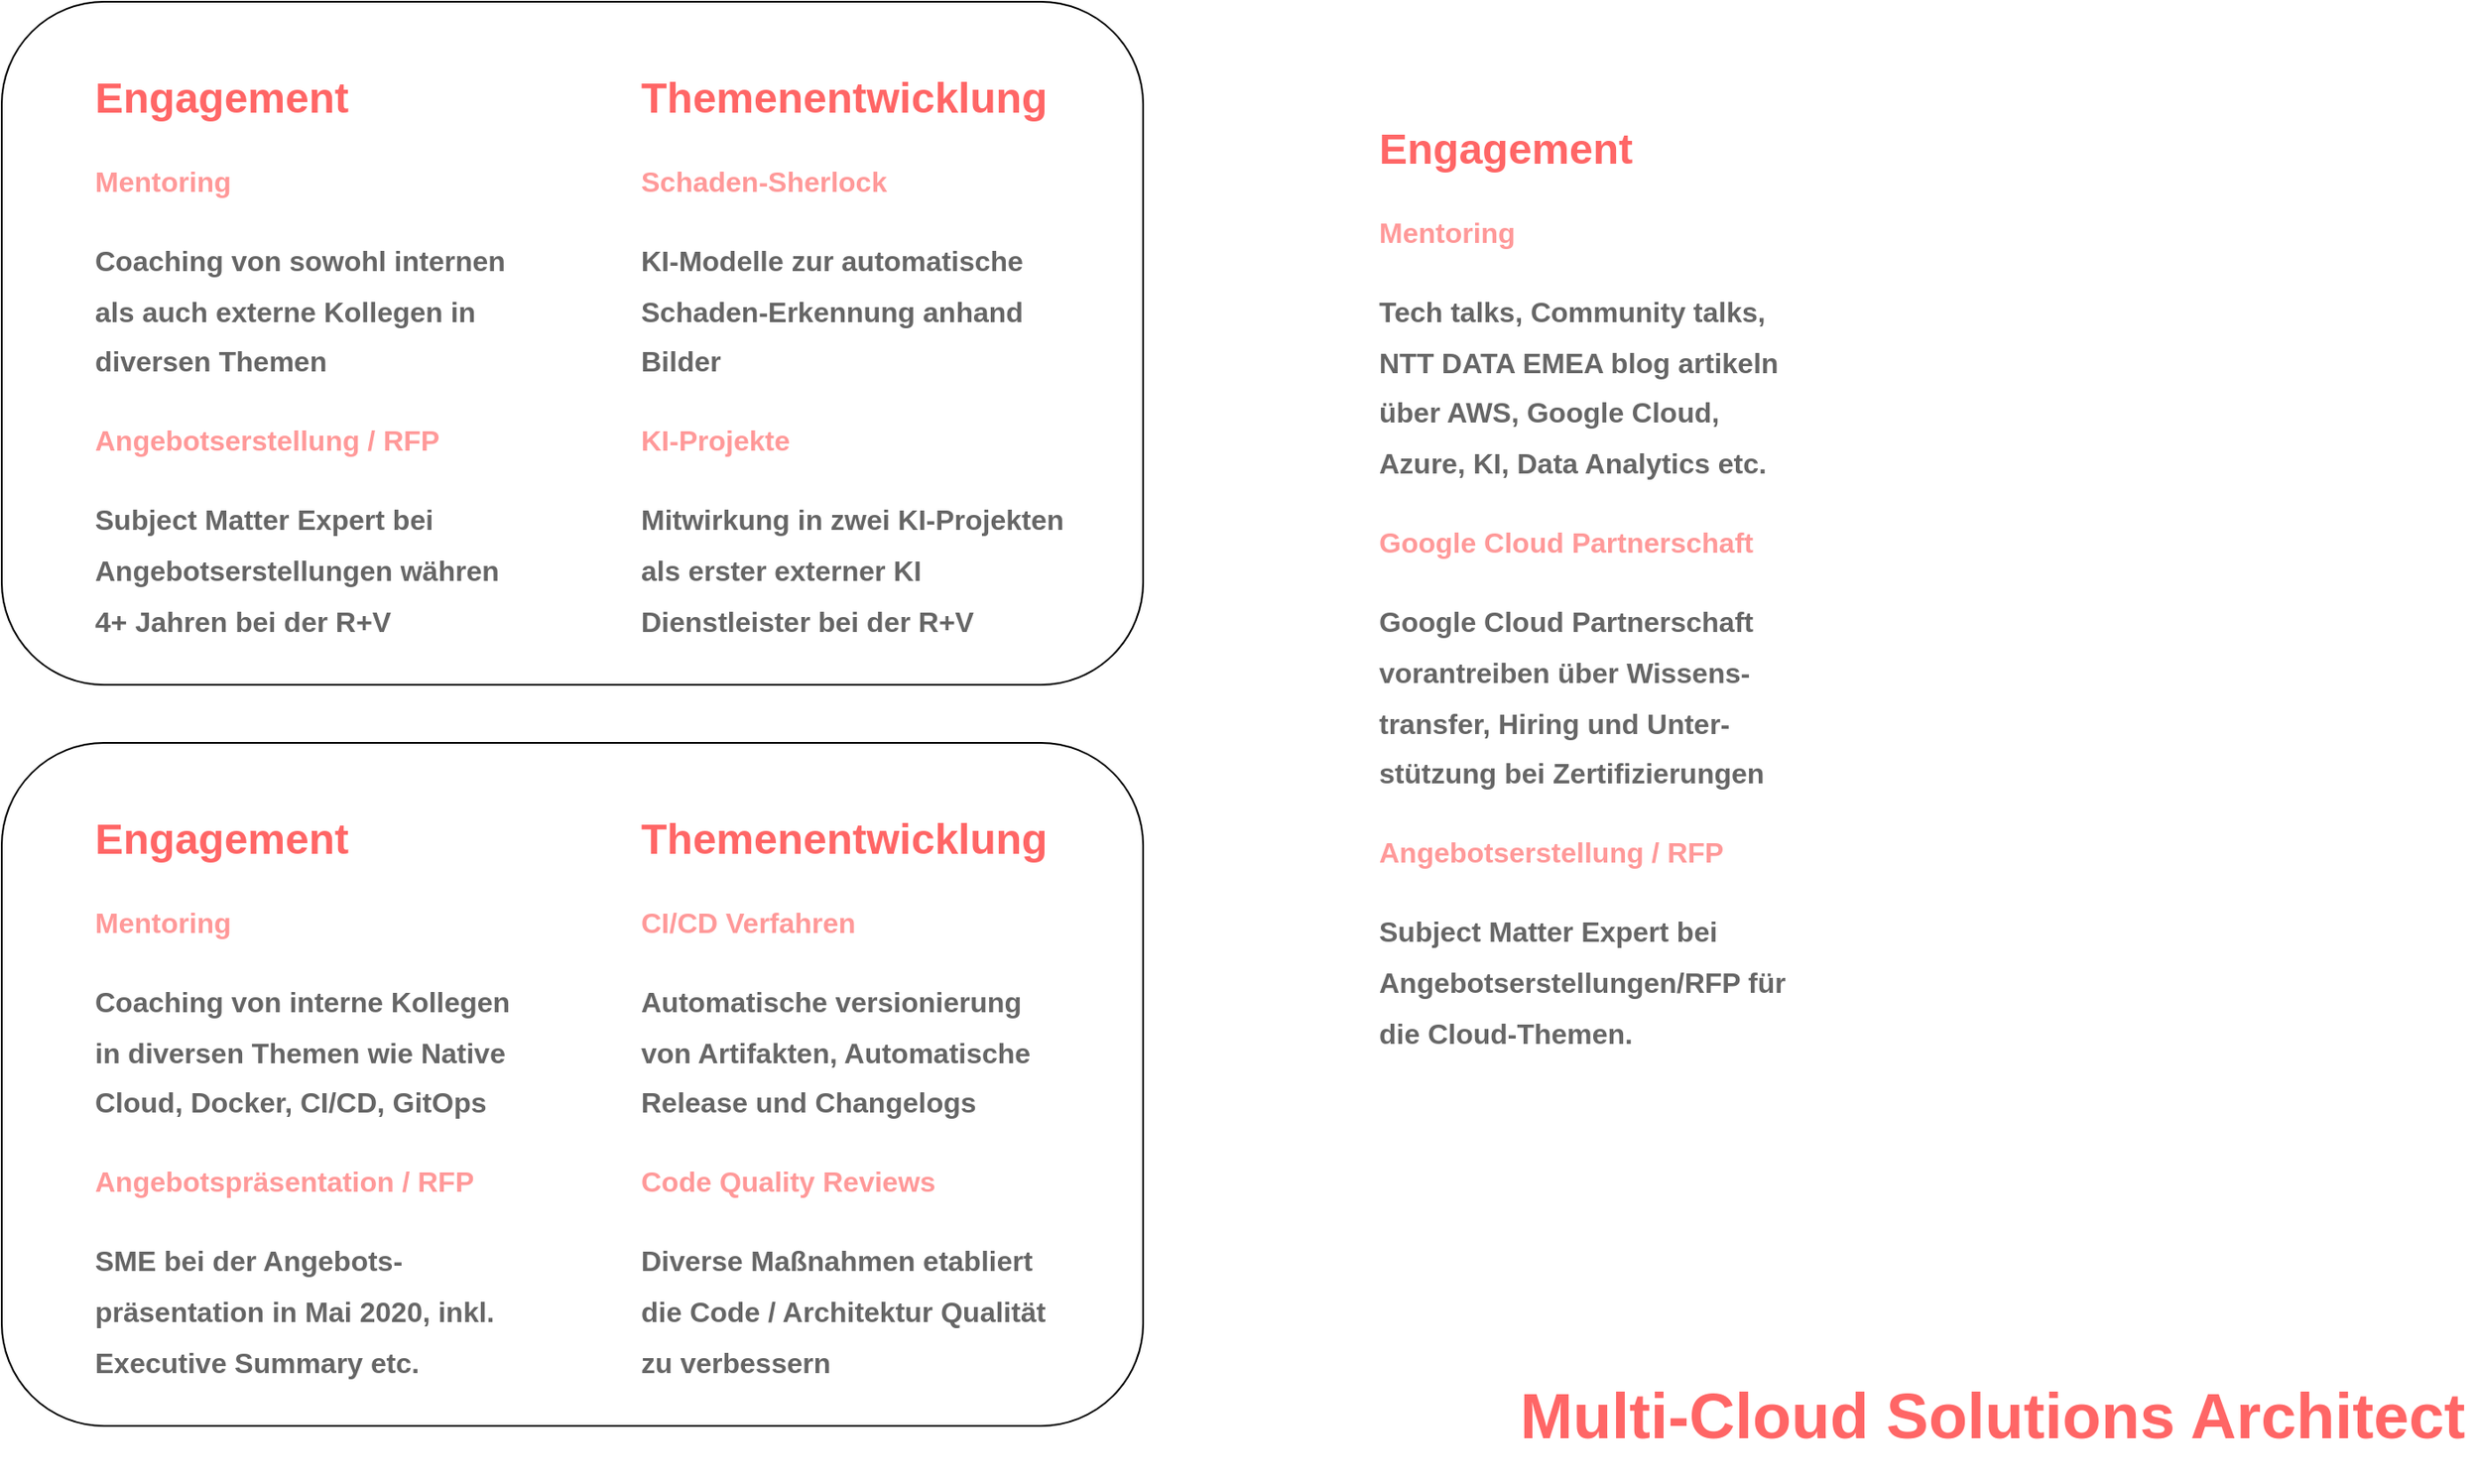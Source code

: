 <mxfile version="13.4.1" type="github">
  <diagram id="cE_NSa8QyI1WMCDkIsqq" name="Page-1">
    <mxGraphModel dx="622" dy="713" grid="0" gridSize="10" guides="1" tooltips="1" connect="1" arrows="1" fold="1" page="0" pageScale="1" pageWidth="827" pageHeight="1169" math="0" shadow="0">
      <root>
        <mxCell id="0" />
        <mxCell id="1" parent="0" />
        <mxCell id="cU7b3j9YrC26auSPxf-I-5" value="" style="group" vertex="1" connectable="0" parent="1">
          <mxGeometry x="908" y="83" width="648" height="388" as="geometry" />
        </mxCell>
        <mxCell id="cU7b3j9YrC26auSPxf-I-3" value="" style="rounded=1;whiteSpace=wrap;html=1;" vertex="1" parent="cU7b3j9YrC26auSPxf-I-5">
          <mxGeometry width="648" height="388" as="geometry" />
        </mxCell>
        <mxCell id="cU7b3j9YrC26auSPxf-I-2" value="" style="group" vertex="1" connectable="0" parent="cU7b3j9YrC26auSPxf-I-5">
          <mxGeometry x="48" y="35" width="560" height="340" as="geometry" />
        </mxCell>
        <mxCell id="G4zlCLsH4fVkUfZktx33-1" value="&lt;h1&gt;&lt;font color=&quot;#ff6666&quot;&gt;Themenentwicklung&lt;/font&gt;&lt;/h1&gt;&lt;h1&gt;&lt;font style=&quot;font-size: 16px&quot;&gt;&lt;font color=&quot;#ff9999&quot;&gt;Schaden-Sherlock&lt;/font&gt;&lt;br&gt;&lt;/font&gt;&lt;/h1&gt;&lt;h1&gt;&lt;font style=&quot;font-size: 16px&quot; color=&quot;#666666&quot;&gt;KI-Modelle zur automatische Schaden-Erkennung anhand Bilder&lt;/font&gt;&lt;/h1&gt;&lt;h1&gt;&lt;font color=&quot;#ff9999&quot;&gt;&lt;span style=&quot;font-size: 16px&quot;&gt;KI-Projekte&lt;/span&gt;&lt;/font&gt;&lt;/h1&gt;&lt;div&gt;&lt;h1&gt;&lt;span style=&quot;font-size: 16px&quot;&gt;&lt;font color=&quot;#666666&quot;&gt;Mitwirkung in zwei KI-Projekten als erster externer KI Dienstleister bei der R+V&lt;/font&gt;&lt;/span&gt;&lt;/h1&gt;&lt;/div&gt;" style="text;html=1;strokeColor=none;fillColor=none;spacing=5;spacingTop=-20;whiteSpace=wrap;overflow=hidden;rounded=0;" parent="cU7b3j9YrC26auSPxf-I-2" vertex="1">
          <mxGeometry x="310" width="250" height="340" as="geometry" />
        </mxCell>
        <mxCell id="cU7b3j9YrC26auSPxf-I-1" value="&lt;h1&gt;&lt;span&gt;&lt;font color=&quot;#ff6666&quot;&gt;Engagement&lt;/font&gt;&lt;/span&gt;&lt;/h1&gt;&lt;h1&gt;&lt;font color=&quot;#ff9999&quot;&gt;&lt;span style=&quot;font-size: 16px&quot;&gt;Mentoring&lt;/span&gt;&lt;/font&gt;&lt;/h1&gt;&lt;h1&gt;&lt;font color=&quot;#666666&quot;&gt;&lt;span style=&quot;font-size: 16px&quot;&gt;Coaching von sowohl internen als auch externe Kollegen in diversen Themen&amp;nbsp;&lt;/span&gt;&lt;/font&gt;&lt;/h1&gt;&lt;h1&gt;&lt;font color=&quot;#ff9999&quot;&gt;&lt;span style=&quot;font-size: 16px&quot;&gt;Angebotserstellung / RFP&lt;/span&gt;&lt;/font&gt;&lt;/h1&gt;&lt;div&gt;&lt;h1&gt;&lt;span style=&quot;font-size: 16px&quot;&gt;&lt;font color=&quot;#666666&quot;&gt;Subject Matter Expert bei Angebotserstellungen währen 4+ Jahren bei der R+V&lt;/font&gt;&lt;/span&gt;&lt;/h1&gt;&lt;/div&gt;" style="text;html=1;strokeColor=none;fillColor=none;spacing=5;spacingTop=-20;whiteSpace=wrap;overflow=hidden;rounded=0;" vertex="1" parent="cU7b3j9YrC26auSPxf-I-2">
          <mxGeometry width="250" height="340" as="geometry" />
        </mxCell>
        <mxCell id="cU7b3j9YrC26auSPxf-I-6" value="" style="group" vertex="1" connectable="0" parent="1">
          <mxGeometry x="908" y="504" width="648" height="388" as="geometry" />
        </mxCell>
        <mxCell id="cU7b3j9YrC26auSPxf-I-7" value="" style="rounded=1;whiteSpace=wrap;html=1;" vertex="1" parent="cU7b3j9YrC26auSPxf-I-6">
          <mxGeometry width="648" height="388" as="geometry" />
        </mxCell>
        <mxCell id="cU7b3j9YrC26auSPxf-I-8" value="" style="group" vertex="1" connectable="0" parent="cU7b3j9YrC26auSPxf-I-6">
          <mxGeometry x="48" y="35" width="560" height="340" as="geometry" />
        </mxCell>
        <mxCell id="cU7b3j9YrC26auSPxf-I-9" value="&lt;h1&gt;&lt;font color=&quot;#ff6666&quot;&gt;Themenentwicklung&lt;/font&gt;&lt;/h1&gt;&lt;h1&gt;&lt;font style=&quot;font-size: 16px&quot; color=&quot;#ff9999&quot;&gt;CI/CD Verfahren&lt;/font&gt;&lt;/h1&gt;&lt;h1&gt;&lt;font color=&quot;#666666&quot;&gt;&lt;span style=&quot;font-size: 16px&quot;&gt;Automatische versionierung von Artifakten, Automatische Release und Changelogs&lt;/span&gt;&lt;/font&gt;&lt;/h1&gt;&lt;h1&gt;&lt;font color=&quot;#ff9999&quot;&gt;&lt;span style=&quot;font-size: 16px&quot;&gt;Code Quality Reviews&lt;/span&gt;&lt;/font&gt;&lt;/h1&gt;&lt;div&gt;&lt;h1&gt;&lt;font color=&quot;#666666&quot;&gt;&lt;span style=&quot;font-size: 16px&quot;&gt;Diverse Maßnahmen etabliert die Code / Architektur Qualität zu verbessern&lt;/span&gt;&lt;/font&gt;&lt;/h1&gt;&lt;/div&gt;" style="text;html=1;strokeColor=none;fillColor=none;spacing=5;spacingTop=-20;whiteSpace=wrap;overflow=hidden;rounded=0;" vertex="1" parent="cU7b3j9YrC26auSPxf-I-8">
          <mxGeometry x="310" width="250" height="340" as="geometry" />
        </mxCell>
        <mxCell id="cU7b3j9YrC26auSPxf-I-10" value="&lt;h1&gt;&lt;span&gt;&lt;font color=&quot;#ff6666&quot;&gt;Engagement&lt;/font&gt;&lt;/span&gt;&lt;/h1&gt;&lt;h1&gt;&lt;font color=&quot;#ff9999&quot;&gt;&lt;span style=&quot;font-size: 16px&quot;&gt;Mentoring&lt;/span&gt;&lt;/font&gt;&lt;/h1&gt;&lt;h1&gt;&lt;font color=&quot;#666666&quot;&gt;&lt;span style=&quot;font-size: 16px&quot;&gt;Coaching von interne Kollegen in diversen Themen wie Native Cloud, Docker, CI/CD, GitOps&lt;/span&gt;&lt;/font&gt;&lt;/h1&gt;&lt;h1&gt;&lt;font color=&quot;#ff9999&quot;&gt;&lt;span style=&quot;font-size: 16px&quot;&gt;Angebotspräsentation / RFP&lt;/span&gt;&lt;/font&gt;&lt;/h1&gt;&lt;div&gt;&lt;h1&gt;&lt;span style=&quot;font-size: 16px&quot;&gt;&lt;font color=&quot;#666666&quot;&gt;SME bei der Angebots-präsentation in Mai 2020, inkl. Executive Summary etc.&lt;/font&gt;&lt;/span&gt;&lt;/h1&gt;&lt;/div&gt;" style="text;html=1;strokeColor=none;fillColor=none;spacing=5;spacingTop=-20;whiteSpace=wrap;overflow=hidden;rounded=0;" vertex="1" parent="cU7b3j9YrC26auSPxf-I-8">
          <mxGeometry width="250" height="340" as="geometry" />
        </mxCell>
        <mxCell id="cU7b3j9YrC26auSPxf-I-11" value="&lt;h1&gt;&lt;span&gt;&lt;font color=&quot;#ff6666&quot;&gt;Engagement&lt;/font&gt;&lt;/span&gt;&lt;/h1&gt;&lt;h1&gt;&lt;font color=&quot;#ff9999&quot;&gt;&lt;span style=&quot;font-size: 16px&quot;&gt;Mentoring&lt;/span&gt;&lt;/font&gt;&lt;/h1&gt;&lt;h1&gt;&lt;font color=&quot;#666666&quot;&gt;&lt;span style=&quot;font-size: 16px&quot;&gt;Tech talks, Community talks, NTT DATA EMEA blog artikeln über AWS, Google Cloud, Azure, KI, Data Analytics etc.&lt;/span&gt;&lt;/font&gt;&lt;/h1&gt;&lt;div&gt;&lt;h1&gt;&lt;font color=&quot;#ff9999&quot;&gt;&lt;span style=&quot;font-size: 16px&quot;&gt;Google Cloud Partnerschaft&lt;/span&gt;&lt;/font&gt;&lt;/h1&gt;&lt;h1&gt;&lt;font color=&quot;#666666&quot;&gt;&lt;span style=&quot;font-size: 16px&quot;&gt;Google Cloud Partnerschaft vorantreiben über Wissens-transfer, Hiring und Unter-stützung&amp;nbsp;bei Zertifizierungen&lt;/span&gt;&lt;/font&gt;&lt;/h1&gt;&lt;/div&gt;&lt;h1&gt;&lt;font color=&quot;#ff9999&quot;&gt;&lt;span style=&quot;font-size: 16px&quot;&gt;Angebotserstellung / RFP&lt;/span&gt;&lt;/font&gt;&lt;/h1&gt;&lt;div&gt;&lt;h1&gt;&lt;span style=&quot;font-size: 16px&quot;&gt;&lt;font color=&quot;#666666&quot;&gt;Subject Matter Expert bei Angebotserstellungen/RFP für die Cloud-Themen.&lt;/font&gt;&lt;/span&gt;&lt;/h1&gt;&lt;/div&gt;" style="text;html=1;strokeColor=none;fillColor=none;spacing=5;spacingTop=-20;whiteSpace=wrap;overflow=hidden;rounded=0;" vertex="1" parent="1">
          <mxGeometry x="1685" y="147" width="247" height="551" as="geometry" />
        </mxCell>
        <mxCell id="cU7b3j9YrC26auSPxf-I-12" value="&lt;h1 style=&quot;color: rgb(0 , 0 , 0) ; font-family: &amp;#34;helvetica&amp;#34; ; font-style: normal ; letter-spacing: normal ; text-align: left ; text-indent: 0px ; text-transform: none ; word-spacing: 0px&quot;&gt;&lt;font color=&quot;#ff6666&quot; style=&quot;font-size: 36px ; background-color: rgb(255 , 255 , 255)&quot;&gt;Multi-Cloud Solutions Architect&lt;/font&gt;&lt;/h1&gt;" style="text;whiteSpace=wrap;html=1;" vertex="1" parent="1">
          <mxGeometry x="1768" y="842" width="546" height="60" as="geometry" />
        </mxCell>
      </root>
    </mxGraphModel>
  </diagram>
</mxfile>
